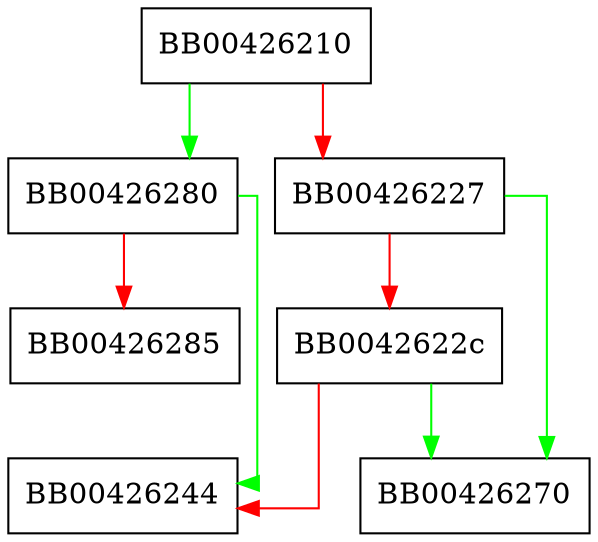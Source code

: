digraph legacy_cipher_fn {
  node [shape="box"];
  graph [splines=ortho];
  BB00426210 -> BB00426280 [color="green"];
  BB00426210 -> BB00426227 [color="red"];
  BB00426227 -> BB00426270 [color="green"];
  BB00426227 -> BB0042622c [color="red"];
  BB0042622c -> BB00426270 [color="green"];
  BB0042622c -> BB00426244 [color="red"];
  BB00426280 -> BB00426244 [color="green"];
  BB00426280 -> BB00426285 [color="red"];
}